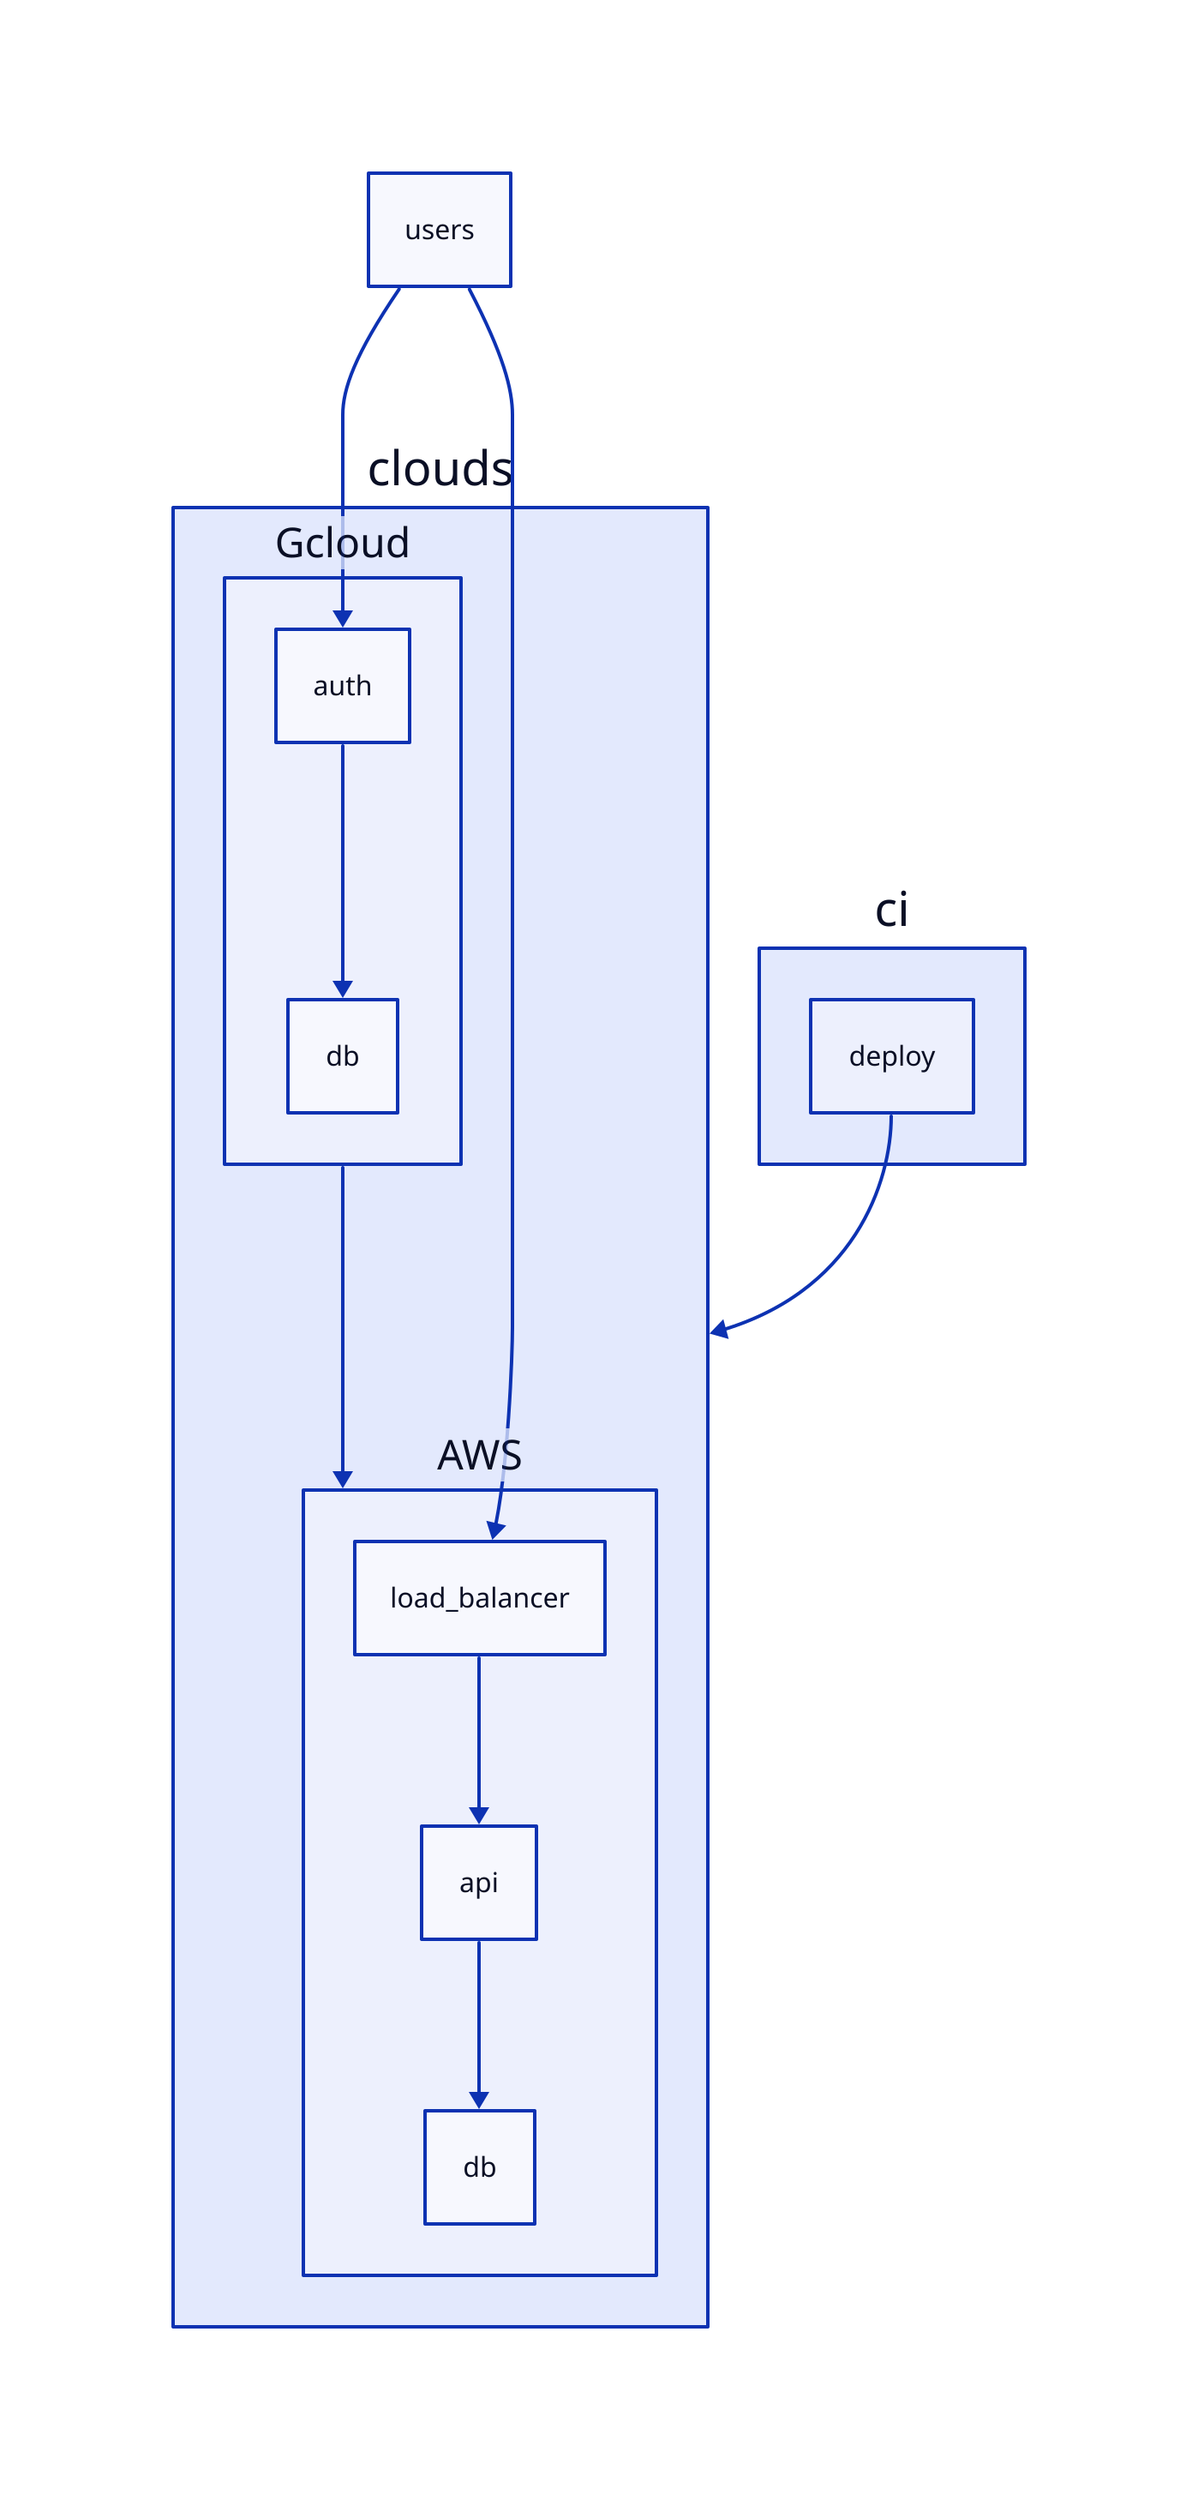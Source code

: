 clouds: {
  aws: AWS {
    load_balancer -> api
    api -> db
  }
  gcloud: Gcloud {
    auth -> db
  }
  gcloud -> aws
}
users -> clouds.aws.load_balancer
users -> clouds.gcloud.auth
ci.deploy -> clouds
